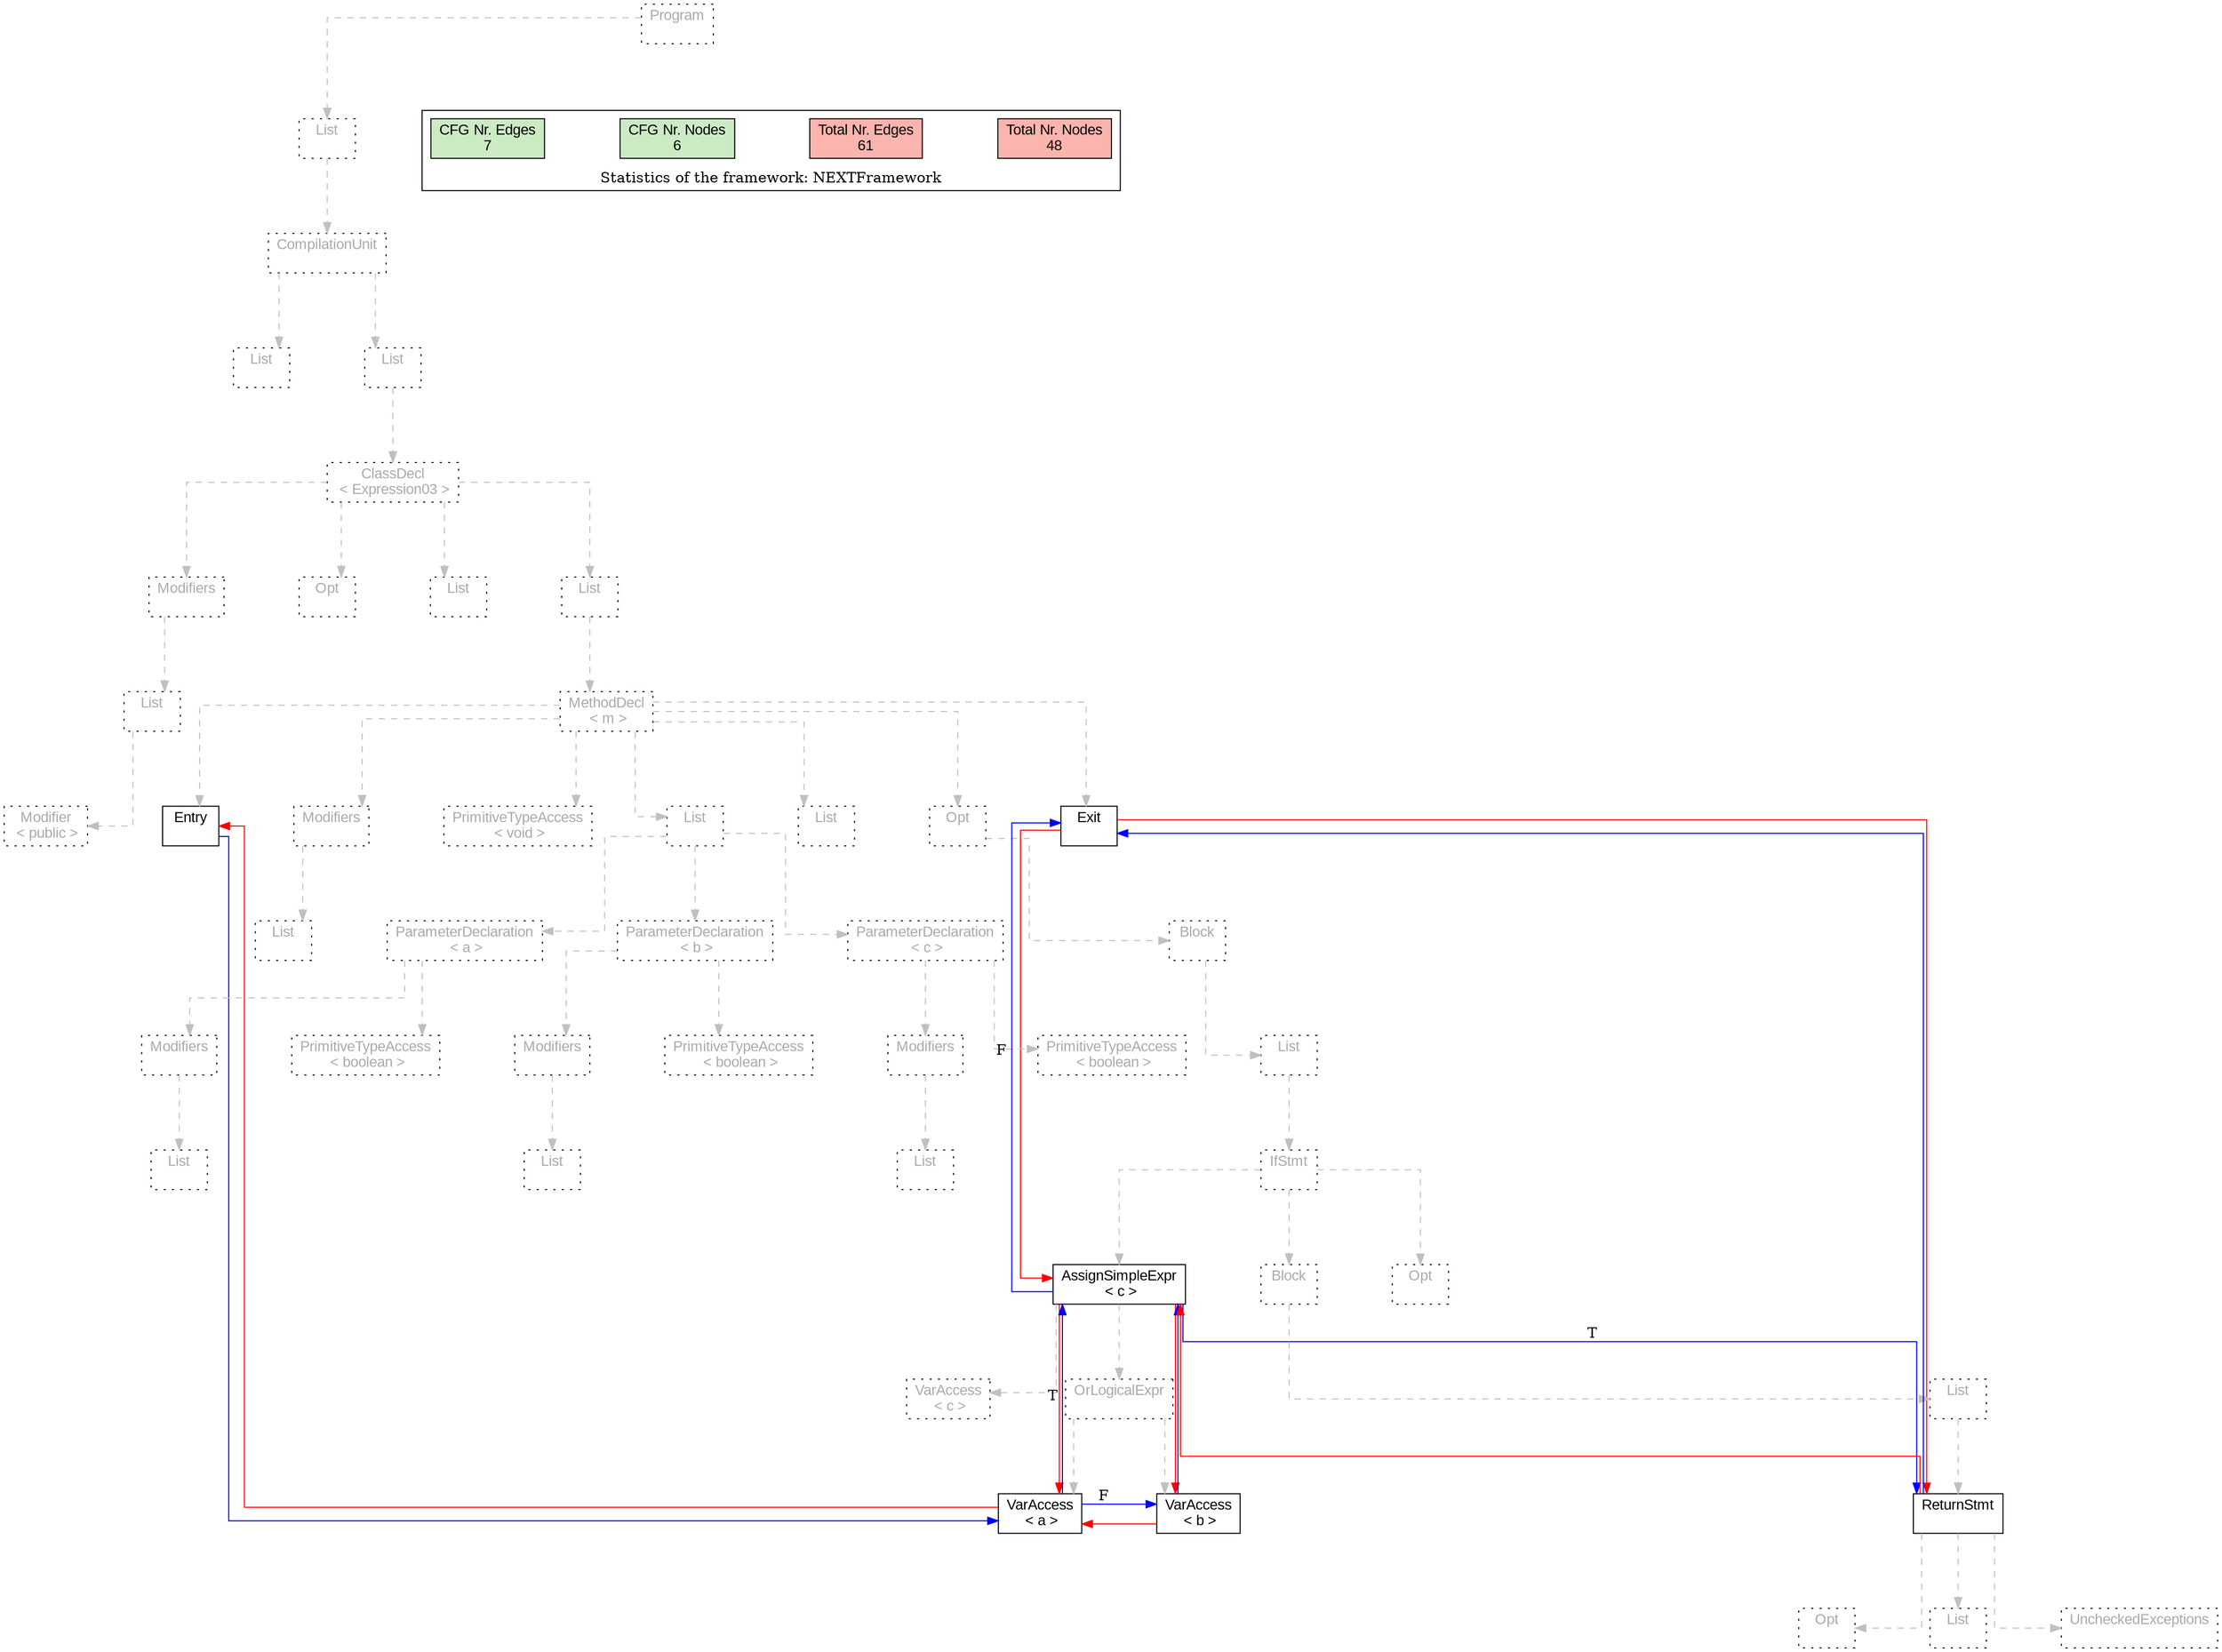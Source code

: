digraph G {
graph [splines=ortho, nodesep="1", ranksep="1"]
node [shape=rect, fontname=Arial];
{ rank = same; "Program[0]"}
{ rank = same; "List[1]"}
{ rank = same; "CompilationUnit[2]"}
{ rank = same; "List[3]"; "List[4]"}
{ rank = same; "ClassDecl[5]"}
{ rank = same; "Modifiers[6]"; "Opt[9]"; "List[10]"; "List[11]"}
{ rank = same; "List[7]"; "MethodDecl[12]"}
{ rank = same; "Modifier[8]"; "Entry[13]"; "Modifiers[14]"; "PrimitiveTypeAccess[16]"; "List[17]"; "List[30]"; "Opt[31]"; "Exit[32]"}
{ rank = same; "List[15]"; "ParameterDeclaration[18]"; "ParameterDeclaration[22]"; "ParameterDeclaration[26]"; "Block[32]"}
{ rank = same; "Modifiers[19]"; "PrimitiveTypeAccess[21]"; "Modifiers[23]"; "PrimitiveTypeAccess[25]"; "Modifiers[27]"; "PrimitiveTypeAccess[29]"; "List[33]"}
{ rank = same; "List[20]"; "List[24]"; "List[28]"; "IfStmt[34]"}
{ rank = same; "AssignSimpleExpr[35]"; "Block[40]"; "Opt[45]"}
{ rank = same; "VarAccess[36]"; "OrLogicalExpr[37]"; "List[41]"}
{ rank = same; "VarAccess[38]"; "VarAccess[39]"; "ReturnStmt[42]"}
{ rank = same; "Opt[43]"; "List[44]"; "UncheckedExceptions[43]"}
"Program[0]" [label="Program\n ", style= dotted   fillcolor="#eeeeee" fontcolor="#aaaaaa"  ]
"List[1]" [label="List\n ", style= dotted   fillcolor="#eeeeee" fontcolor="#aaaaaa"  ]
"CompilationUnit[2]" [label="CompilationUnit\n ", style= dotted   fillcolor="#eeeeee" fontcolor="#aaaaaa"  ]
"List[3]" [label="List\n ", style= dotted   fillcolor="#eeeeee" fontcolor="#aaaaaa"  ]
"List[4]" [label="List\n ", style= dotted   fillcolor="#eeeeee" fontcolor="#aaaaaa"  ]
"ClassDecl[5]" [label="ClassDecl\n < Expression03 >", style= dotted   fillcolor="#eeeeee" fontcolor="#aaaaaa"  ]
"Modifiers[6]" [label="Modifiers\n ", style= dotted   fillcolor="#eeeeee" fontcolor="#aaaaaa"  ]
"List[7]" [label="List\n ", style= dotted   fillcolor="#eeeeee" fontcolor="#aaaaaa"  ]
"Modifier[8]" [label="Modifier\n < public >", style= dotted   fillcolor="#eeeeee" fontcolor="#aaaaaa"  ]
"Opt[9]" [label="Opt\n ", style= dotted   fillcolor="#eeeeee" fontcolor="#aaaaaa"  ]
"List[10]" [label="List\n ", style= dotted   fillcolor="#eeeeee" fontcolor="#aaaaaa"  ]
"List[11]" [label="List\n ", style= dotted   fillcolor="#eeeeee" fontcolor="#aaaaaa"  ]
"MethodDecl[12]" [label="MethodDecl\n < m >", style= dotted   fillcolor="#eeeeee" fontcolor="#aaaaaa"  ]
"Entry[13]" [label="Entry\n ", fillcolor=white   style=filled  ]
"Modifiers[14]" [label="Modifiers\n ", style= dotted   fillcolor="#eeeeee" fontcolor="#aaaaaa"  ]
"List[15]" [label="List\n ", style= dotted   fillcolor="#eeeeee" fontcolor="#aaaaaa"  ]
"PrimitiveTypeAccess[16]" [label="PrimitiveTypeAccess\n < void >", style= dotted   fillcolor="#eeeeee" fontcolor="#aaaaaa"  ]
"List[17]" [label="List\n ", style= dotted   fillcolor="#eeeeee" fontcolor="#aaaaaa"  ]
"ParameterDeclaration[18]" [label="ParameterDeclaration\n < a >", style= dotted   fillcolor="#eeeeee" fontcolor="#aaaaaa"  ]
"Modifiers[19]" [label="Modifiers\n ", style= dotted   fillcolor="#eeeeee" fontcolor="#aaaaaa"  ]
"List[20]" [label="List\n ", style= dotted   fillcolor="#eeeeee" fontcolor="#aaaaaa"  ]
"PrimitiveTypeAccess[21]" [label="PrimitiveTypeAccess\n < boolean >", style= dotted   fillcolor="#eeeeee" fontcolor="#aaaaaa"  ]
"ParameterDeclaration[22]" [label="ParameterDeclaration\n < b >", style= dotted   fillcolor="#eeeeee" fontcolor="#aaaaaa"  ]
"Modifiers[23]" [label="Modifiers\n ", style= dotted   fillcolor="#eeeeee" fontcolor="#aaaaaa"  ]
"List[24]" [label="List\n ", style= dotted   fillcolor="#eeeeee" fontcolor="#aaaaaa"  ]
"PrimitiveTypeAccess[25]" [label="PrimitiveTypeAccess\n < boolean >", style= dotted   fillcolor="#eeeeee" fontcolor="#aaaaaa"  ]
"ParameterDeclaration[26]" [label="ParameterDeclaration\n < c >", style= dotted   fillcolor="#eeeeee" fontcolor="#aaaaaa"  ]
"Modifiers[27]" [label="Modifiers\n ", style= dotted   fillcolor="#eeeeee" fontcolor="#aaaaaa"  ]
"List[28]" [label="List\n ", style= dotted   fillcolor="#eeeeee" fontcolor="#aaaaaa"  ]
"PrimitiveTypeAccess[29]" [label="PrimitiveTypeAccess\n < boolean >", style= dotted   fillcolor="#eeeeee" fontcolor="#aaaaaa"  ]
"List[30]" [label="List\n ", style= dotted   fillcolor="#eeeeee" fontcolor="#aaaaaa"  ]
"Opt[31]" [label="Opt\n ", style= dotted   fillcolor="#eeeeee" fontcolor="#aaaaaa"  ]
"Block[32]" [label="Block\n ", style= dotted   fillcolor="#eeeeee" fontcolor="#aaaaaa"  ]
"List[33]" [label="List\n ", style= dotted   fillcolor="#eeeeee" fontcolor="#aaaaaa"  ]
"IfStmt[34]" [label="IfStmt\n ", style= dotted   fillcolor="#eeeeee" fontcolor="#aaaaaa"  ]
"AssignSimpleExpr[35]" [label="AssignSimpleExpr\n < c >", fillcolor=white   style=filled  ]
"VarAccess[36]" [label="VarAccess\n < c >", style= dotted   fillcolor="#eeeeee" fontcolor="#aaaaaa"  ]
"OrLogicalExpr[37]" [label="OrLogicalExpr\n ", style= dotted   fillcolor="#eeeeee" fontcolor="#aaaaaa"  ]
"VarAccess[38]" [label="VarAccess\n < a >", fillcolor=white   style=filled  ]
"VarAccess[39]" [label="VarAccess\n < b >", fillcolor=white   style=filled  ]
"Block[40]" [label="Block\n ", style= dotted   fillcolor="#eeeeee" fontcolor="#aaaaaa"  ]
"List[41]" [label="List\n ", style= dotted   fillcolor="#eeeeee" fontcolor="#aaaaaa"  ]
"ReturnStmt[42]" [label="ReturnStmt\n ", fillcolor=white   style=filled  ]
"Opt[43]" [label="Opt\n ", style= dotted   fillcolor="#eeeeee" fontcolor="#aaaaaa"  ]
"List[44]" [label="List\n ", style= dotted   fillcolor="#eeeeee" fontcolor="#aaaaaa"  ]
"UncheckedExceptions[43]" [label="UncheckedExceptions\n ", style= dotted   fillcolor="#eeeeee" fontcolor="#aaaaaa"  ]
"Opt[45]" [label="Opt\n ", style= dotted   fillcolor="#eeeeee" fontcolor="#aaaaaa"  ]
"Exit[32]" [label="Exit\n ", fillcolor=white   style=filled  ]
"CompilationUnit[2]" -> "List[3]" [style=dashed, color=gray]
"List[7]" -> "Modifier[8]" [style=dashed, color=gray]
"Modifiers[6]" -> "List[7]" [style=dashed, color=gray]
"ClassDecl[5]" -> "Modifiers[6]" [style=dashed, color=gray]
"ClassDecl[5]" -> "Opt[9]" [style=dashed, color=gray]
"ClassDecl[5]" -> "List[10]" [style=dashed, color=gray]
"MethodDecl[12]" -> "Entry[13]" [style=dashed, color=gray]
"Modifiers[14]" -> "List[15]" [style=dashed, color=gray]
"MethodDecl[12]" -> "Modifiers[14]" [style=dashed, color=gray]
"MethodDecl[12]" -> "PrimitiveTypeAccess[16]" [style=dashed, color=gray]
"Modifiers[19]" -> "List[20]" [style=dashed, color=gray]
"ParameterDeclaration[18]" -> "Modifiers[19]" [style=dashed, color=gray]
"ParameterDeclaration[18]" -> "PrimitiveTypeAccess[21]" [style=dashed, color=gray]
"List[17]" -> "ParameterDeclaration[18]" [style=dashed, color=gray]
"Modifiers[23]" -> "List[24]" [style=dashed, color=gray]
"ParameterDeclaration[22]" -> "Modifiers[23]" [style=dashed, color=gray]
"ParameterDeclaration[22]" -> "PrimitiveTypeAccess[25]" [style=dashed, color=gray]
"List[17]" -> "ParameterDeclaration[22]" [style=dashed, color=gray]
"Modifiers[27]" -> "List[28]" [style=dashed, color=gray]
"ParameterDeclaration[26]" -> "Modifiers[27]" [style=dashed, color=gray]
"ParameterDeclaration[26]" -> "PrimitiveTypeAccess[29]" [style=dashed, color=gray]
"List[17]" -> "ParameterDeclaration[26]" [style=dashed, color=gray]
"MethodDecl[12]" -> "List[17]" [style=dashed, color=gray]
"MethodDecl[12]" -> "List[30]" [style=dashed, color=gray]
"AssignSimpleExpr[35]" -> "VarAccess[36]" [style=dashed, color=gray]
"OrLogicalExpr[37]" -> "VarAccess[38]" [style=dashed, color=gray]
"OrLogicalExpr[37]" -> "VarAccess[39]" [style=dashed, color=gray]
"AssignSimpleExpr[35]" -> "OrLogicalExpr[37]" [style=dashed, color=gray]
"IfStmt[34]" -> "AssignSimpleExpr[35]" [style=dashed, color=gray]
"ReturnStmt[42]" -> "Opt[43]" [style=dashed, color=gray]
"ReturnStmt[42]" -> "List[44]" [style=dashed, color=gray]
"ReturnStmt[42]" -> "UncheckedExceptions[43]" [style=dashed, color=gray]
"List[41]" -> "ReturnStmt[42]" [style=dashed, color=gray]
"Block[40]" -> "List[41]" [style=dashed, color=gray]
"IfStmt[34]" -> "Block[40]" [style=dashed, color=gray]
"IfStmt[34]" -> "Opt[45]" [style=dashed, color=gray]
"List[33]" -> "IfStmt[34]" [style=dashed, color=gray]
"Block[32]" -> "List[33]" [style=dashed, color=gray]
"Opt[31]" -> "Block[32]" [style=dashed, color=gray]
"MethodDecl[12]" -> "Opt[31]" [style=dashed, color=gray]
"MethodDecl[12]" -> "Exit[32]" [style=dashed, color=gray]
"List[11]" -> "MethodDecl[12]" [style=dashed, color=gray]
"ClassDecl[5]" -> "List[11]" [style=dashed, color=gray]
"List[4]" -> "ClassDecl[5]" [style=dashed, color=gray]
"CompilationUnit[2]" -> "List[4]" [style=dashed, color=gray]
"List[1]" -> "CompilationUnit[2]" [style=dashed, color=gray]
"Program[0]" -> "List[1]" [style=dashed, color=gray]
"Exit[32]" -> "AssignSimpleExpr[35]" [color=red, constraint=false]
"Exit[32]" -> "ReturnStmt[42]" [color=red, constraint=false]
"ReturnStmt[42]" -> "Exit[32]" [color=blue, constraint=false, xlabel=" "] 
"ReturnStmt[42]" -> "AssignSimpleExpr[35]" [color=red, constraint=false]
"AssignSimpleExpr[35]" -> "ReturnStmt[42]" [color=blue, constraint=false, xlabel="T "] 
"AssignSimpleExpr[35]" -> "Exit[32]" [color=blue, constraint=false, xlabel="F "] 
"AssignSimpleExpr[35]" -> "VarAccess[38]" [color=red, constraint=false]
"AssignSimpleExpr[35]" -> "VarAccess[39]" [color=red, constraint=false]
"VarAccess[39]" -> "AssignSimpleExpr[35]" [color=blue, constraint=false, xlabel=" "] 
"VarAccess[39]" -> "VarAccess[38]" [color=red, constraint=false]
"VarAccess[38]" -> "AssignSimpleExpr[35]" [color=blue, constraint=false, xlabel="T "] 
"VarAccess[38]" -> "VarAccess[39]" [color=blue, constraint=false, xlabel="F "] 
"VarAccess[38]" -> "Entry[13]" [color=red, constraint=false]
"Entry[13]" -> "VarAccess[38]" [color=blue, constraint=false, xlabel=" "] 
"List[3]" -> "List[4]" [style=invis]
"Modifiers[6]" -> "Opt[9]" -> "List[10]" -> "List[11]" [style=invis]
"Entry[13]" -> "Modifiers[14]" -> "PrimitiveTypeAccess[16]" -> "List[17]" -> "List[30]" -> "Opt[31]" -> "Exit[32]" [style=invis]
"ParameterDeclaration[18]" -> "ParameterDeclaration[22]" -> "ParameterDeclaration[26]" [style=invis]
"Modifiers[19]" -> "PrimitiveTypeAccess[21]" [style=invis]
"Modifiers[23]" -> "PrimitiveTypeAccess[25]" [style=invis]
"Modifiers[27]" -> "PrimitiveTypeAccess[29]" [style=invis]
"AssignSimpleExpr[35]" -> "Block[40]" -> "Opt[45]" [style=invis]
"VarAccess[36]" -> "OrLogicalExpr[37]" [style=invis]
"VarAccess[38]" -> "VarAccess[39]" [style=invis]

subgraph cluster_legend {
{node [style=filled, fillcolor=1, colorscheme="pastel13"]
Nodes [label="Total Nr. Nodes
48", fillcolor=1]
Edges [label="Total Nr. Edges
61", fillcolor=1]
NodesCFG [label="CFG Nr. Nodes
6", fillcolor=3]
EdgesCFG [label="CFG Nr. Edges
7", fillcolor=3]
Nodes-> "Program[0]" -> NodesCFG  [style="invis"]
Edges -> "Program[0]" ->EdgesCFG [style="invis"]}
label = "Statistics of the framework: NEXTFramework"
style="solid"
ranksep=0.05
nodesep=0.01
labelloc = b
len=2
}}